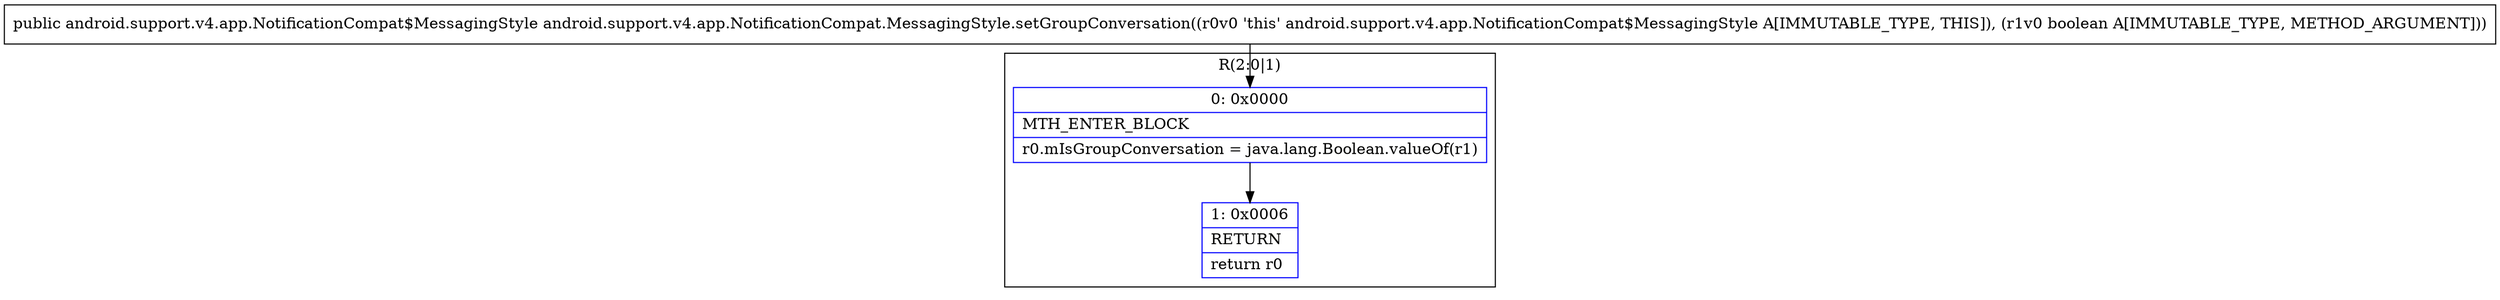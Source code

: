 digraph "CFG forandroid.support.v4.app.NotificationCompat.MessagingStyle.setGroupConversation(Z)Landroid\/support\/v4\/app\/NotificationCompat$MessagingStyle;" {
subgraph cluster_Region_1337495908 {
label = "R(2:0|1)";
node [shape=record,color=blue];
Node_0 [shape=record,label="{0\:\ 0x0000|MTH_ENTER_BLOCK\l|r0.mIsGroupConversation = java.lang.Boolean.valueOf(r1)\l}"];
Node_1 [shape=record,label="{1\:\ 0x0006|RETURN\l|return r0\l}"];
}
MethodNode[shape=record,label="{public android.support.v4.app.NotificationCompat$MessagingStyle android.support.v4.app.NotificationCompat.MessagingStyle.setGroupConversation((r0v0 'this' android.support.v4.app.NotificationCompat$MessagingStyle A[IMMUTABLE_TYPE, THIS]), (r1v0 boolean A[IMMUTABLE_TYPE, METHOD_ARGUMENT])) }"];
MethodNode -> Node_0;
Node_0 -> Node_1;
}

